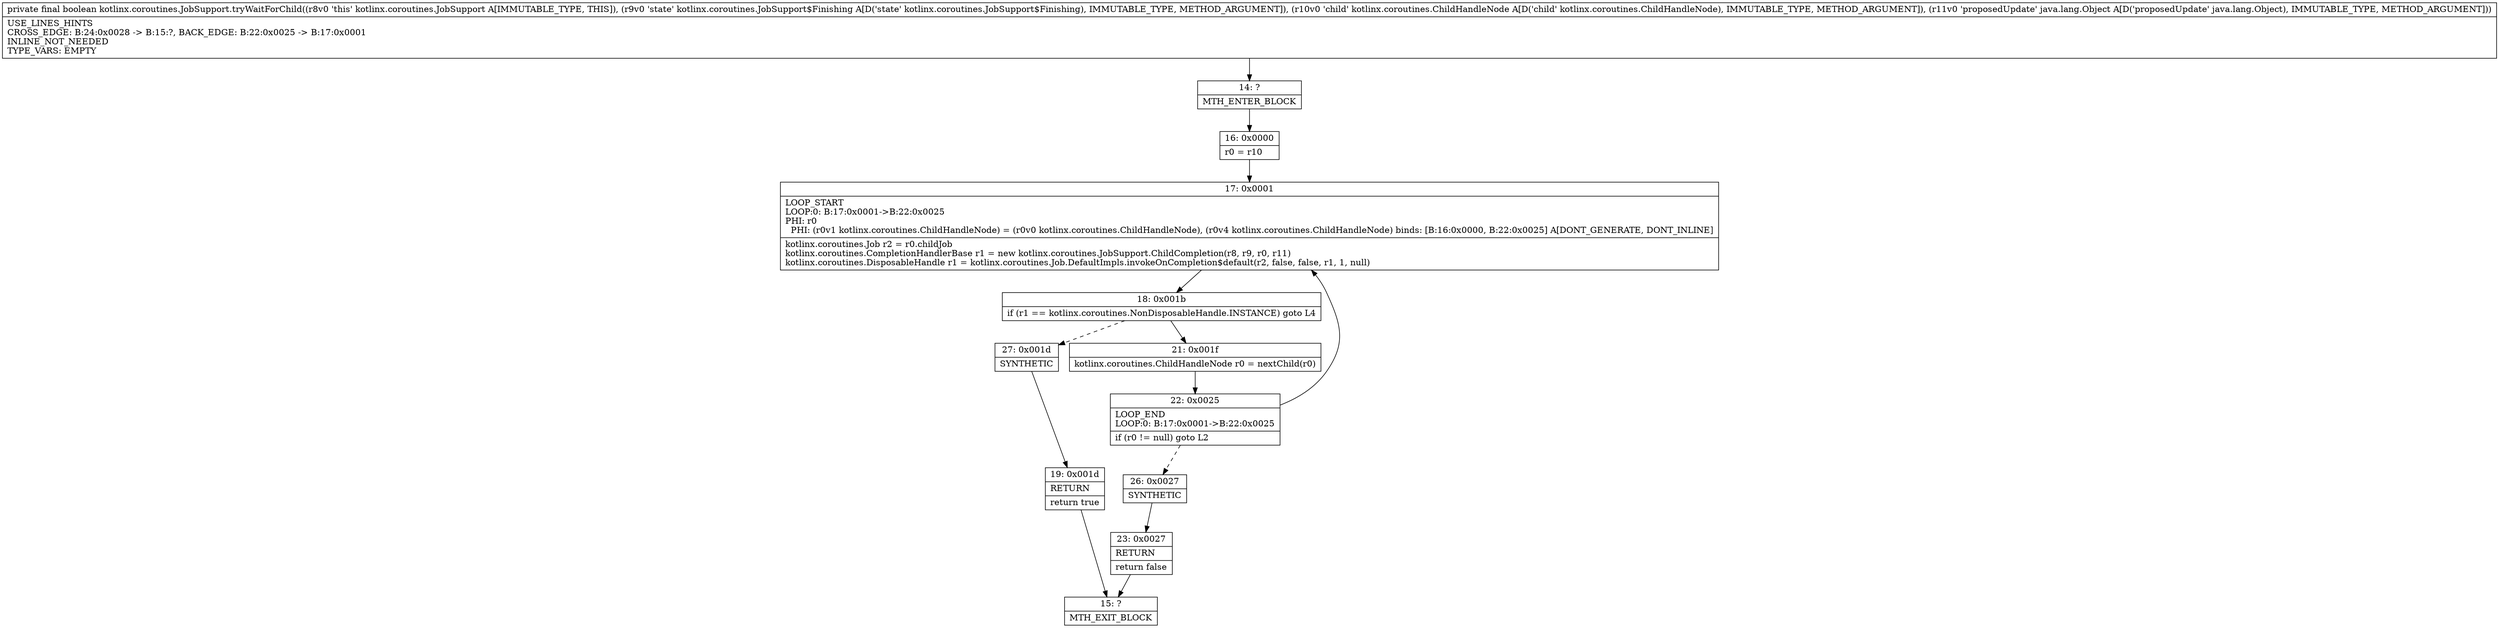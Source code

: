 digraph "CFG forkotlinx.coroutines.JobSupport.tryWaitForChild(Lkotlinx\/coroutines\/JobSupport$Finishing;Lkotlinx\/coroutines\/ChildHandleNode;Ljava\/lang\/Object;)Z" {
Node_14 [shape=record,label="{14\:\ ?|MTH_ENTER_BLOCK\l}"];
Node_16 [shape=record,label="{16\:\ 0x0000|r0 = r10\l}"];
Node_17 [shape=record,label="{17\:\ 0x0001|LOOP_START\lLOOP:0: B:17:0x0001\-\>B:22:0x0025\lPHI: r0 \l  PHI: (r0v1 kotlinx.coroutines.ChildHandleNode) = (r0v0 kotlinx.coroutines.ChildHandleNode), (r0v4 kotlinx.coroutines.ChildHandleNode) binds: [B:16:0x0000, B:22:0x0025] A[DONT_GENERATE, DONT_INLINE]\l|kotlinx.coroutines.Job r2 = r0.childJob\lkotlinx.coroutines.CompletionHandlerBase r1 = new kotlinx.coroutines.JobSupport.ChildCompletion(r8, r9, r0, r11)\lkotlinx.coroutines.DisposableHandle r1 = kotlinx.coroutines.Job.DefaultImpls.invokeOnCompletion$default(r2, false, false, r1, 1, null)\l}"];
Node_18 [shape=record,label="{18\:\ 0x001b|if (r1 == kotlinx.coroutines.NonDisposableHandle.INSTANCE) goto L4\l}"];
Node_21 [shape=record,label="{21\:\ 0x001f|kotlinx.coroutines.ChildHandleNode r0 = nextChild(r0)\l}"];
Node_22 [shape=record,label="{22\:\ 0x0025|LOOP_END\lLOOP:0: B:17:0x0001\-\>B:22:0x0025\l|if (r0 != null) goto L2\l}"];
Node_26 [shape=record,label="{26\:\ 0x0027|SYNTHETIC\l}"];
Node_23 [shape=record,label="{23\:\ 0x0027|RETURN\l|return false\l}"];
Node_15 [shape=record,label="{15\:\ ?|MTH_EXIT_BLOCK\l}"];
Node_27 [shape=record,label="{27\:\ 0x001d|SYNTHETIC\l}"];
Node_19 [shape=record,label="{19\:\ 0x001d|RETURN\l|return true\l}"];
MethodNode[shape=record,label="{private final boolean kotlinx.coroutines.JobSupport.tryWaitForChild((r8v0 'this' kotlinx.coroutines.JobSupport A[IMMUTABLE_TYPE, THIS]), (r9v0 'state' kotlinx.coroutines.JobSupport$Finishing A[D('state' kotlinx.coroutines.JobSupport$Finishing), IMMUTABLE_TYPE, METHOD_ARGUMENT]), (r10v0 'child' kotlinx.coroutines.ChildHandleNode A[D('child' kotlinx.coroutines.ChildHandleNode), IMMUTABLE_TYPE, METHOD_ARGUMENT]), (r11v0 'proposedUpdate' java.lang.Object A[D('proposedUpdate' java.lang.Object), IMMUTABLE_TYPE, METHOD_ARGUMENT]))  | USE_LINES_HINTS\lCROSS_EDGE: B:24:0x0028 \-\> B:15:?, BACK_EDGE: B:22:0x0025 \-\> B:17:0x0001\lINLINE_NOT_NEEDED\lTYPE_VARS: EMPTY\l}"];
MethodNode -> Node_14;Node_14 -> Node_16;
Node_16 -> Node_17;
Node_17 -> Node_18;
Node_18 -> Node_21;
Node_18 -> Node_27[style=dashed];
Node_21 -> Node_22;
Node_22 -> Node_17;
Node_22 -> Node_26[style=dashed];
Node_26 -> Node_23;
Node_23 -> Node_15;
Node_27 -> Node_19;
Node_19 -> Node_15;
}

